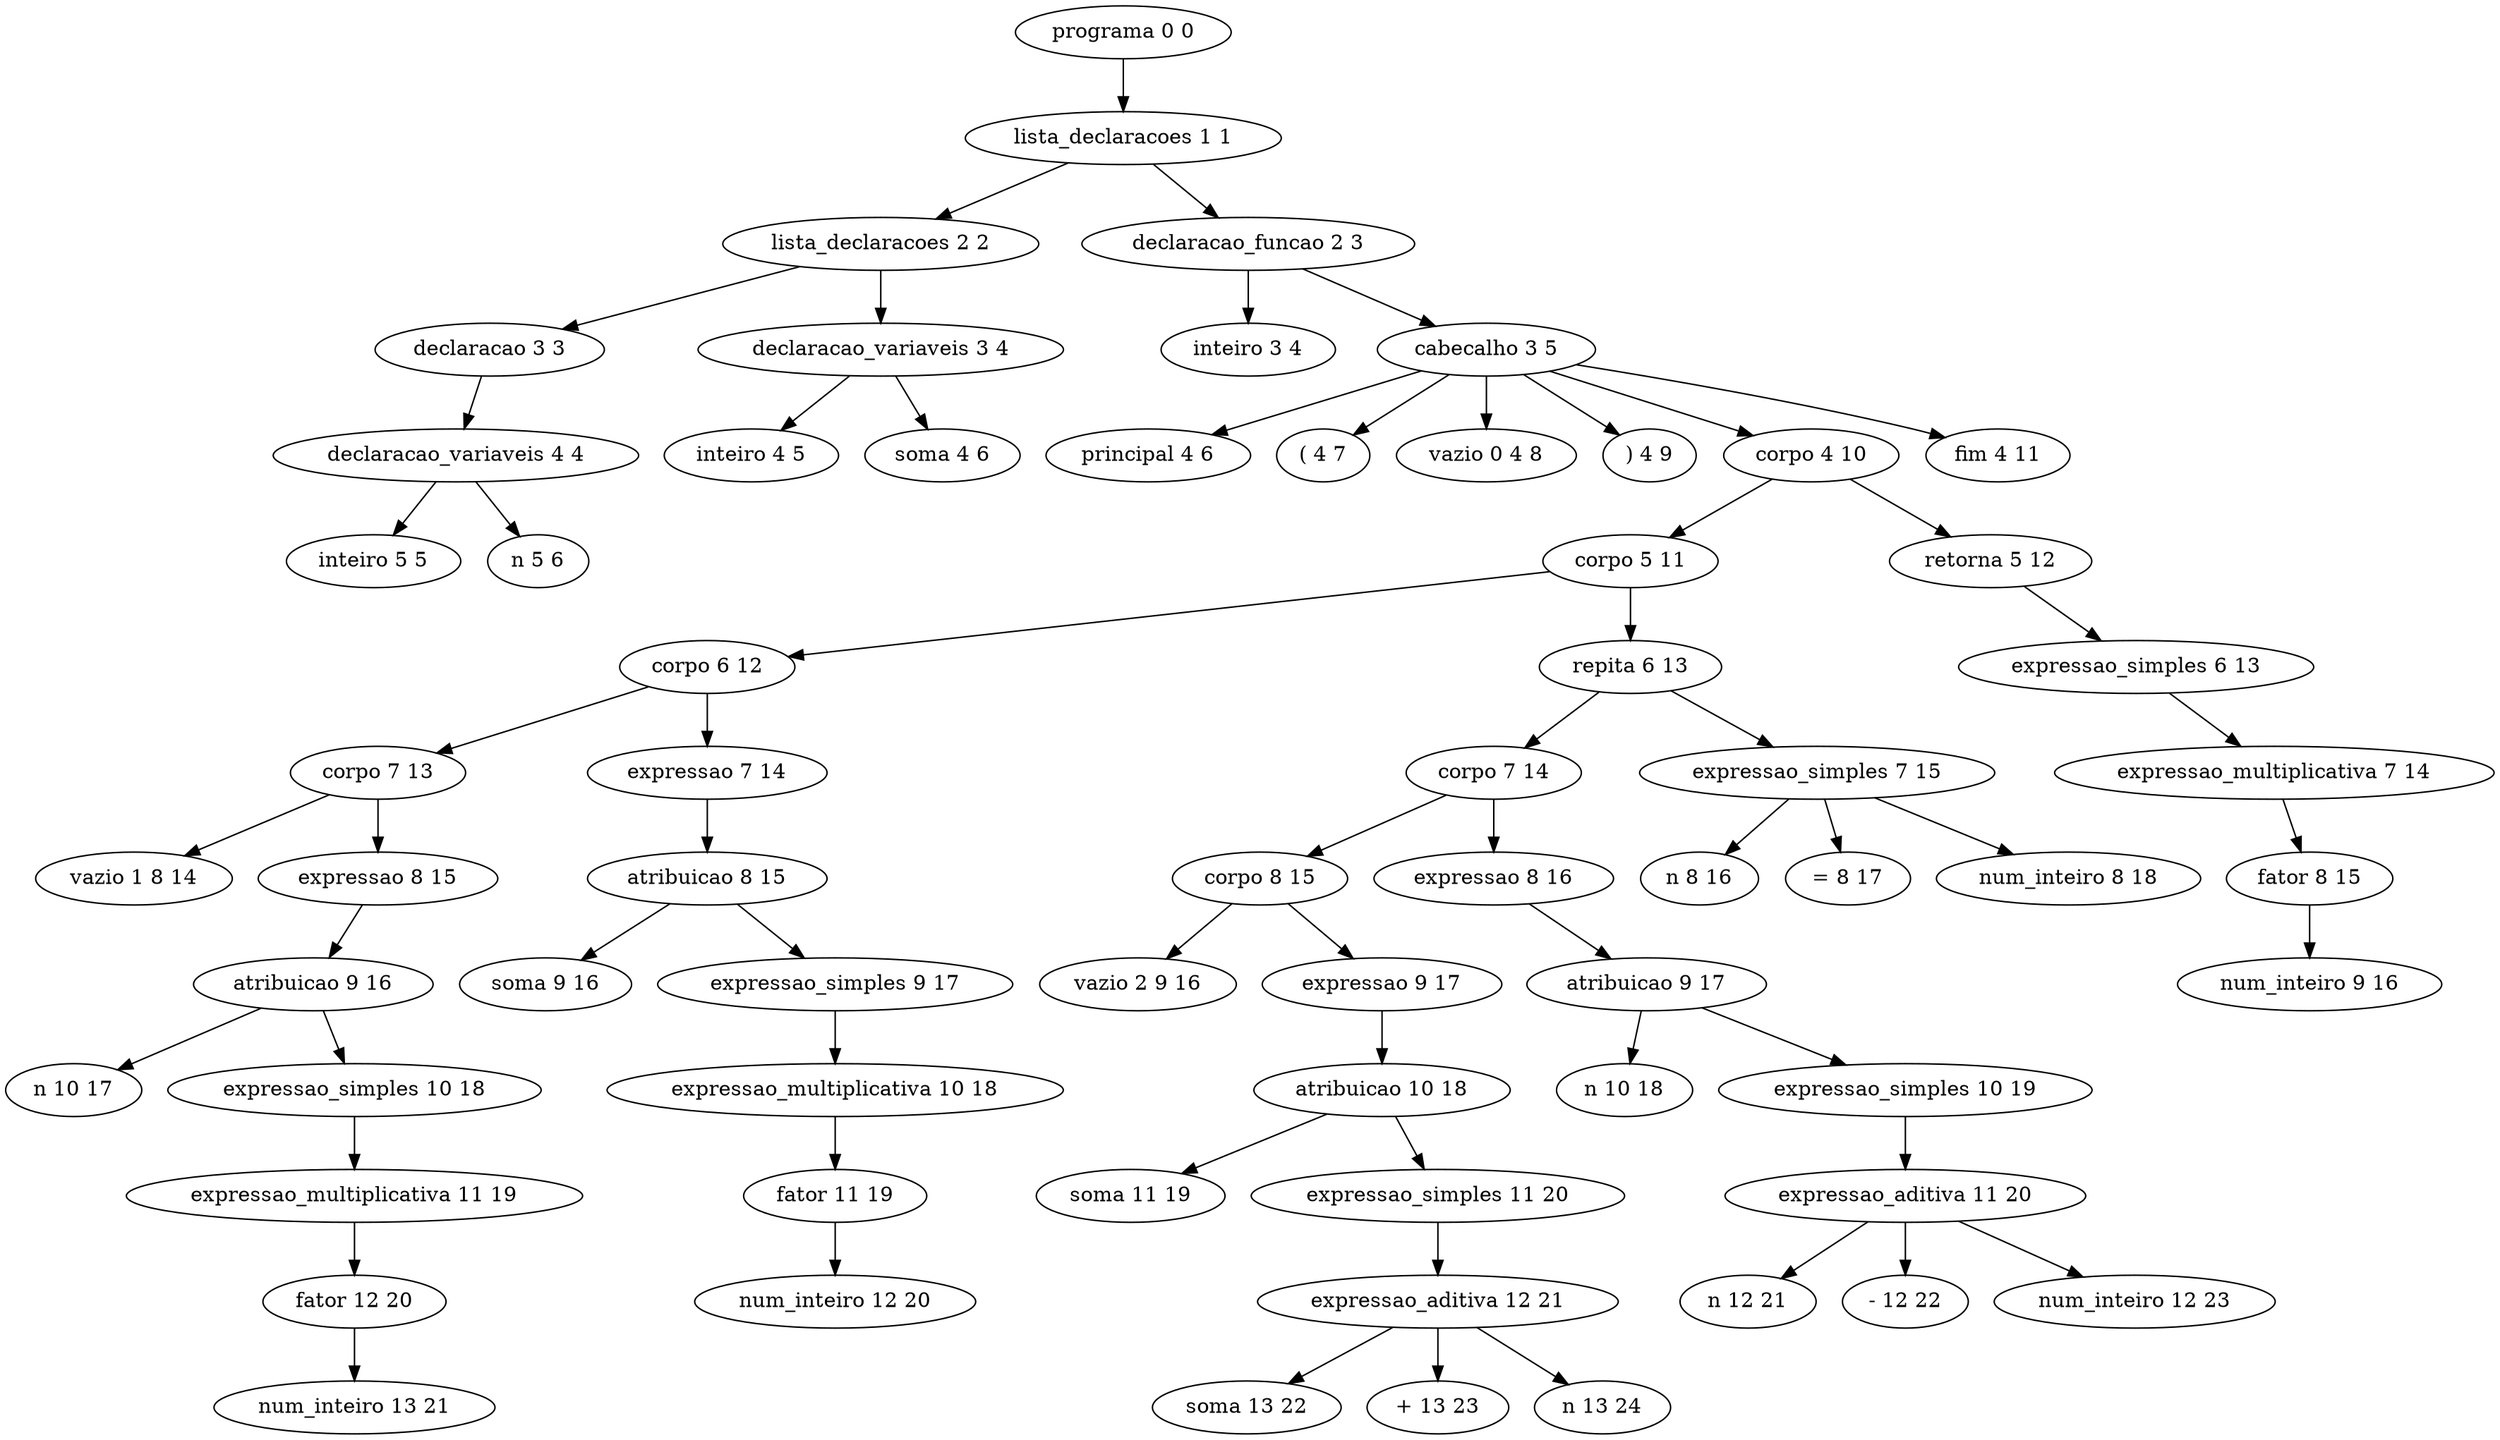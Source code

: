 digraph G {
	"programa 0 0" -> "lista_declaracoes 1 1"
	"lista_declaracoes 1 1" -> "lista_declaracoes 2 2"
	"lista_declaracoes 2 2" -> "declaracao 3 3"
	"declaracao 3 3" -> "declaracao_variaveis 4 4"
	"declaracao_variaveis 4 4" -> "inteiro 5 5"
	"declaracao_variaveis 4 4" -> "n 5 6"
	"lista_declaracoes 2 2" -> "declaracao_variaveis 3 4"
	"declaracao_variaveis 3 4" -> "inteiro 4 5"
	"declaracao_variaveis 3 4" -> "soma 4 6"
	"lista_declaracoes 1 1" -> "declaracao_funcao 2 3"
	"declaracao_funcao 2 3" -> "inteiro 3 4"
	"declaracao_funcao 2 3" -> "cabecalho 3 5"
	"cabecalho 3 5" -> "principal 4 6"
	"cabecalho 3 5" -> "( 4 7"
	"cabecalho 3 5" -> "vazio 0 4 8"
	"cabecalho 3 5" -> ") 4 9"
	"cabecalho 3 5" -> "corpo 4 10"
	"corpo 4 10" -> "corpo 5 11"
	"corpo 5 11" -> "corpo 6 12"
	"corpo 6 12" -> "corpo 7 13"
	"corpo 7 13" -> "vazio 1 8 14"
	"corpo 7 13" -> "expressao 8 15"
	"expressao 8 15" -> "atribuicao 9 16"
	"atribuicao 9 16" -> "n 10 17"
	"atribuicao 9 16" -> "expressao_simples 10 18"
	"expressao_simples 10 18" -> "expressao_multiplicativa 11 19"
	"expressao_multiplicativa 11 19" -> "fator 12 20"
	"fator 12 20" -> "num_inteiro 13 21"
	"corpo 6 12" -> "expressao 7 14"
	"expressao 7 14" -> "atribuicao 8 15"
	"atribuicao 8 15" -> "soma 9 16"
	"atribuicao 8 15" -> "expressao_simples 9 17"
	"expressao_simples 9 17" -> "expressao_multiplicativa 10 18"
	"expressao_multiplicativa 10 18" -> "fator 11 19"
	"fator 11 19" -> "num_inteiro 12 20"
	"corpo 5 11" -> "repita 6 13"
	"repita 6 13" -> "corpo 7 14"
	"corpo 7 14" -> "corpo 8 15"
	"corpo 8 15" -> "vazio 2 9 16"
	"corpo 8 15" -> "expressao 9 17"
	"expressao 9 17" -> "atribuicao 10 18"
	"atribuicao 10 18" -> "soma 11 19"
	"atribuicao 10 18" -> "expressao_simples 11 20"
	"expressao_simples 11 20" -> "expressao_aditiva 12 21"
	"expressao_aditiva 12 21" -> "soma 13 22"
	"expressao_aditiva 12 21" -> "+ 13 23"
	"expressao_aditiva 12 21" -> "n 13 24"
	"corpo 7 14" -> "expressao 8 16"
	"expressao 8 16" -> "atribuicao 9 17"
	"atribuicao 9 17" -> "n 10 18"
	"atribuicao 9 17" -> "expressao_simples 10 19"
	"expressao_simples 10 19" -> "expressao_aditiva 11 20"
	"expressao_aditiva 11 20" -> "n 12 21"
	"expressao_aditiva 11 20" -> "- 12 22"
	"expressao_aditiva 11 20" -> "num_inteiro 12 23"
	"repita 6 13" -> "expressao_simples 7 15"
	"expressao_simples 7 15" -> "n 8 16"
	"expressao_simples 7 15" -> "= 8 17"
	"expressao_simples 7 15" -> "num_inteiro 8 18"
	"corpo 4 10" -> "retorna 5 12"
	"retorna 5 12" -> "expressao_simples 6 13"
	"expressao_simples 6 13" -> "expressao_multiplicativa 7 14"
	"expressao_multiplicativa 7 14" -> "fator 8 15"
	"fator 8 15" -> "num_inteiro 9 16"
	"cabecalho 3 5" -> "fim 4 11"
}
